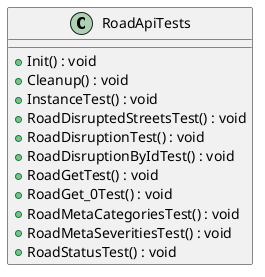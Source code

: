 @startuml
class RoadApiTests {
    + Init() : void
    + Cleanup() : void
    + InstanceTest() : void
    + RoadDisruptedStreetsTest() : void
    + RoadDisruptionTest() : void
    + RoadDisruptionByIdTest() : void
    + RoadGetTest() : void
    + RoadGet_0Test() : void
    + RoadMetaCategoriesTest() : void
    + RoadMetaSeveritiesTest() : void
    + RoadStatusTest() : void
}
@enduml
